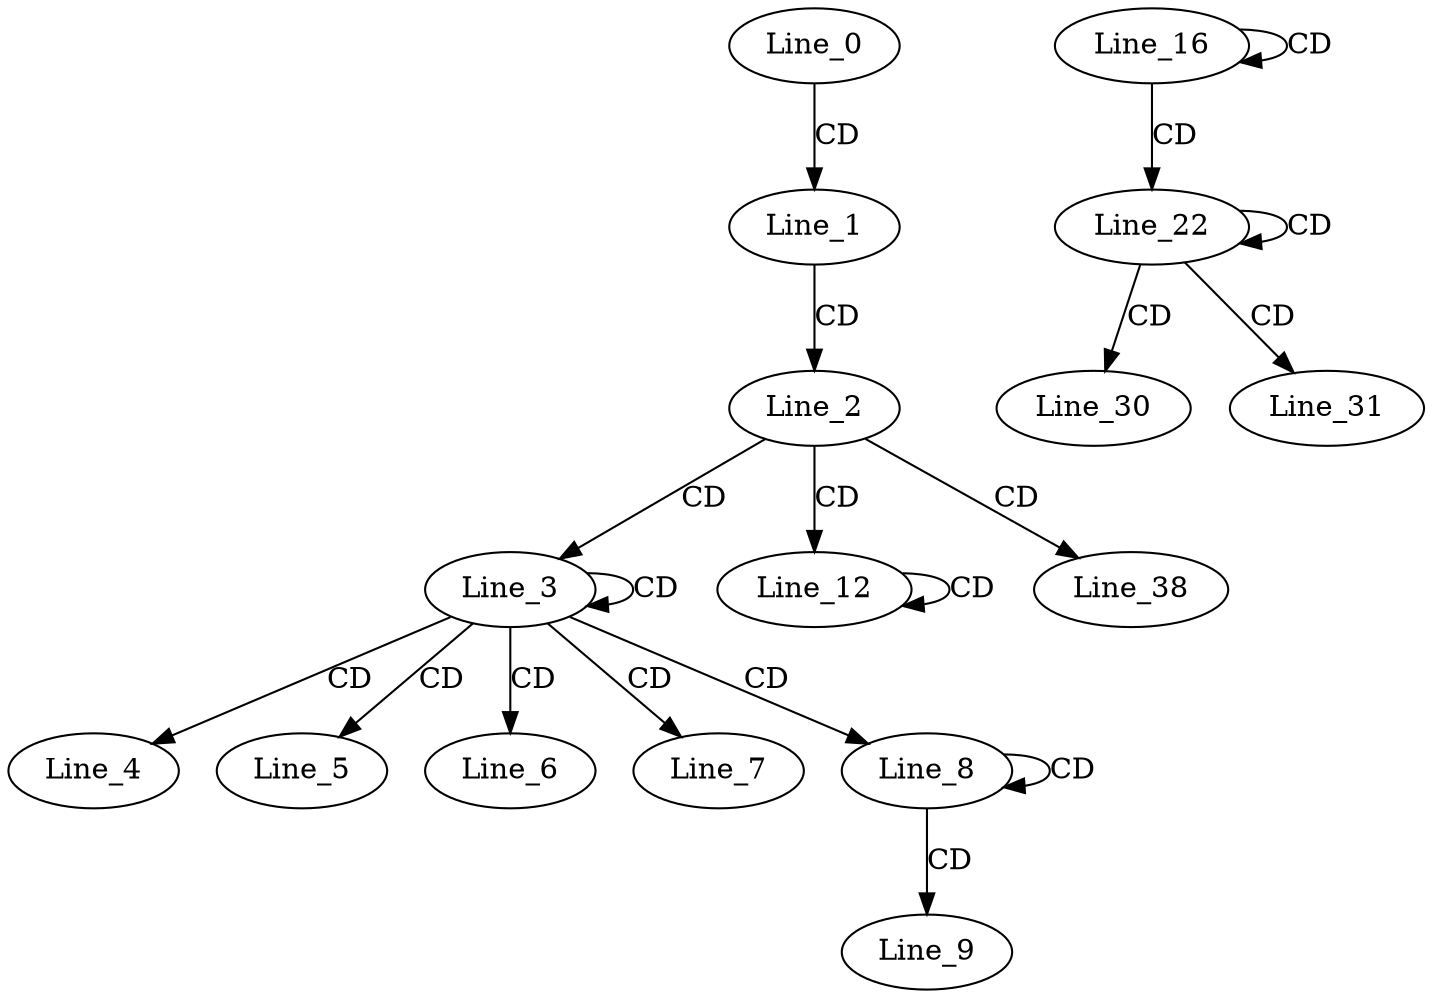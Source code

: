 digraph G {
  Line_0;
  Line_1;
  Line_2;
  Line_3;
  Line_3;
  Line_4;
  Line_5;
  Line_6;
  Line_7;
  Line_8;
  Line_8;
  Line_9;
  Line_12;
  Line_12;
  Line_16;
  Line_16;
  Line_22;
  Line_22;
  Line_30;
  Line_31;
  Line_38;
  Line_0 -> Line_1 [ label="CD" ];
  Line_1 -> Line_2 [ label="CD" ];
  Line_2 -> Line_3 [ label="CD" ];
  Line_3 -> Line_3 [ label="CD" ];
  Line_3 -> Line_4 [ label="CD" ];
  Line_3 -> Line_5 [ label="CD" ];
  Line_3 -> Line_6 [ label="CD" ];
  Line_3 -> Line_7 [ label="CD" ];
  Line_3 -> Line_8 [ label="CD" ];
  Line_8 -> Line_8 [ label="CD" ];
  Line_8 -> Line_9 [ label="CD" ];
  Line_2 -> Line_12 [ label="CD" ];
  Line_12 -> Line_12 [ label="CD" ];
  Line_16 -> Line_16 [ label="CD" ];
  Line_16 -> Line_22 [ label="CD" ];
  Line_22 -> Line_22 [ label="CD" ];
  Line_22 -> Line_30 [ label="CD" ];
  Line_22 -> Line_31 [ label="CD" ];
  Line_2 -> Line_38 [ label="CD" ];
}
